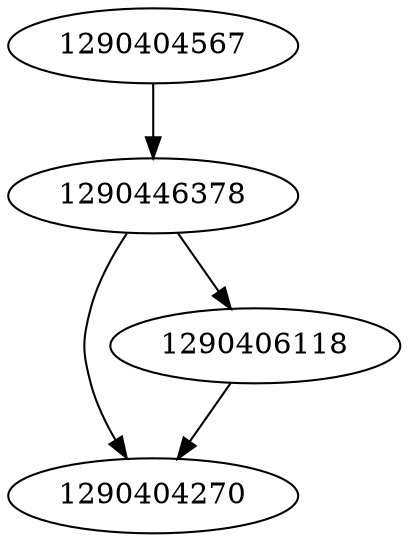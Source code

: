 strict digraph  {
1290446378;
1290404270;
1290406118;
1290404567;
1290446378 -> 1290404270;
1290446378 -> 1290406118;
1290406118 -> 1290404270;
1290404567 -> 1290446378;
}
